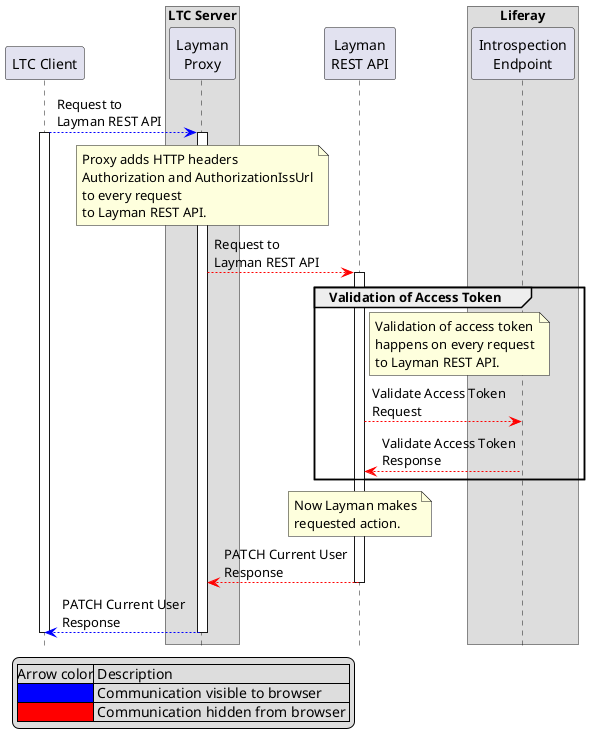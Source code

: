 @startuml
hide footbox
participant "LTC Client" as ltcc

box "LTC Server"
    participant "Layman\nProxy" as ltcsproxy
end box
participant "Layman\nREST API" as layman

box "Liferay"
	participant "Introspection\nEndpoint" as lris
end box


ltcc [#0000FF]--> ltcsproxy: Request to\nLayman REST API
activate ltcc
activate ltcsproxy
note over ltcsproxy
    Proxy adds HTTP headers
    Authorization and AuthorizationIssUrl
    to every request
    to Layman REST API.
end note
ltcsproxy [#FF0000]--> layman: Request to\nLayman REST API
activate layman
group Validation of Access Token
    note right of layman
        Validation of access token
        happens on every request
        to Layman REST API.
    end note
    layman [#FF0000]--> lris: Validate Access Token\nRequest
    lris [#FF0000]--> layman: Validate Access Token\nResponse
end
note over layman
    Now Layman makes
    requested action.
end note
layman [#FF0000]--> ltcsproxy: PATCH Current User\nResponse
deactivate layman
ltcsproxy [#0000FF]--> ltcc: PATCH Current User\nResponse
deactivate ltcsproxy
deactivate ltcc

legend left
    |Arrow color| Description |
    |<#0000FF>| Communication visible to browser |
    |<#FF0000>| Communication hidden from browser |
endlegend

@enduml